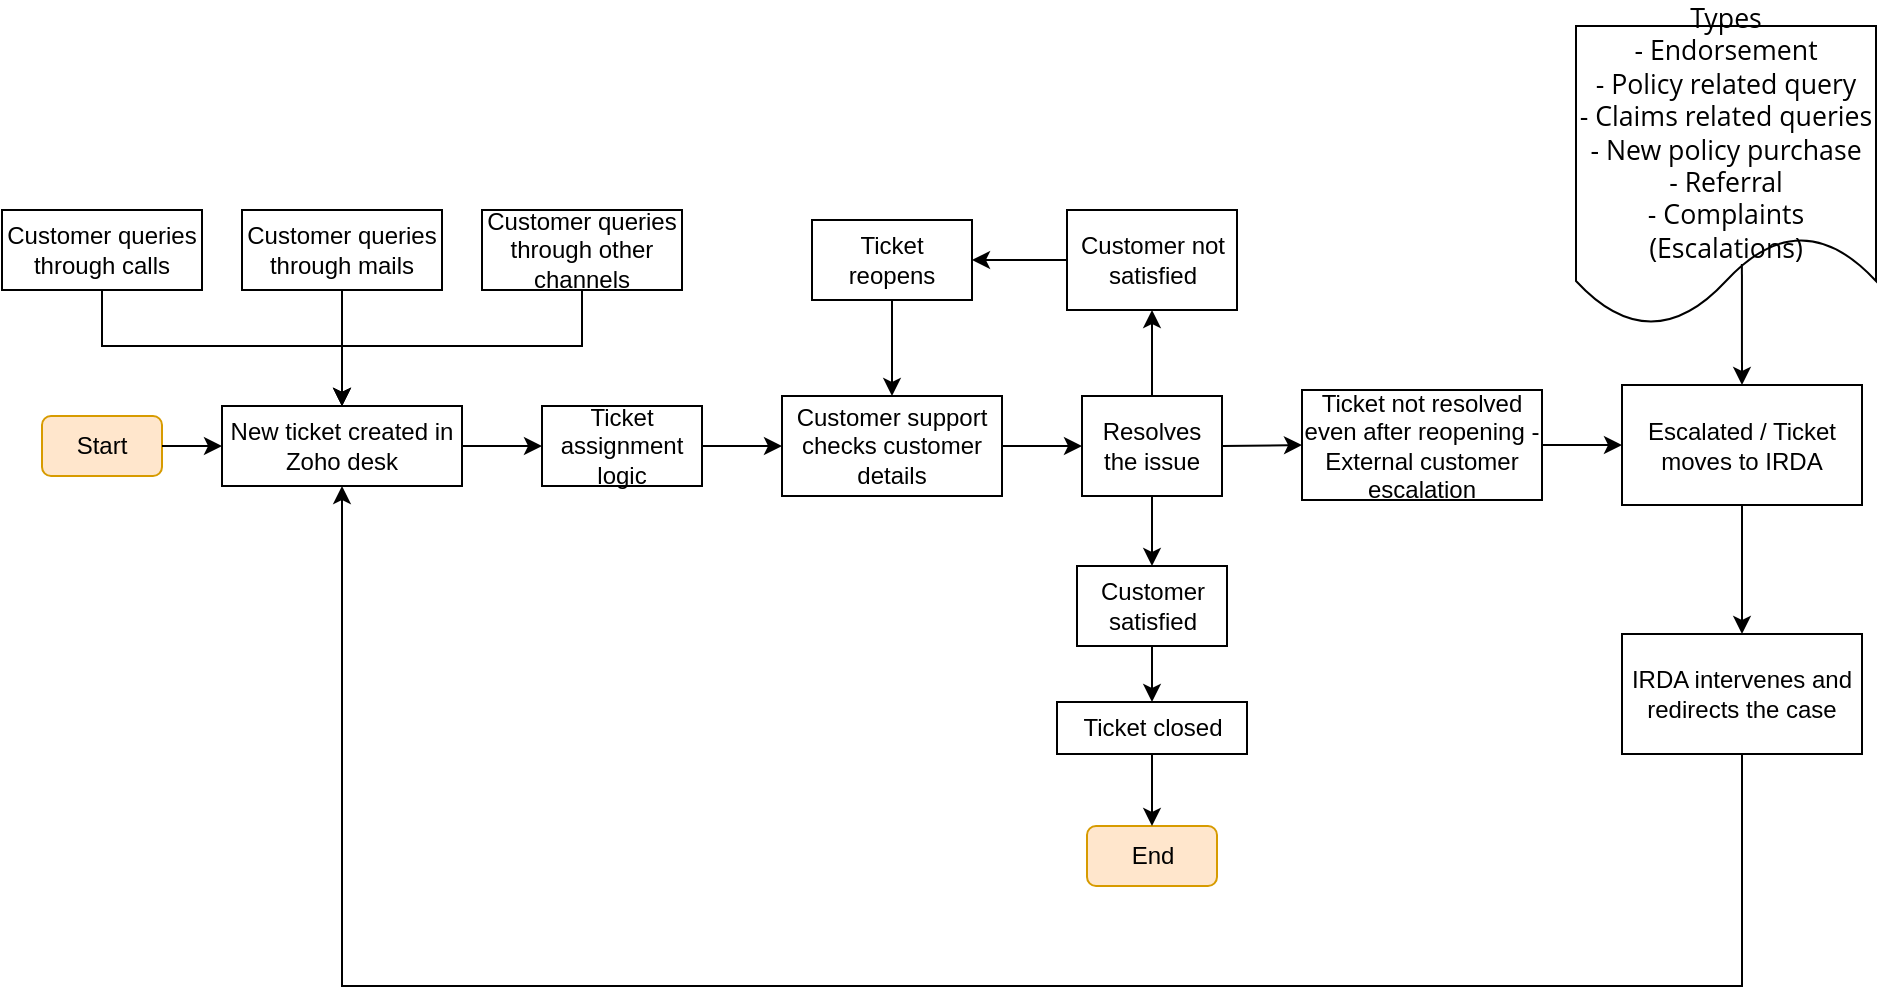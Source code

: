 <mxfile version="24.6.3" type="github">
  <diagram name="Page-1" id="b59epNkeMbOzB8juziSo">
    <mxGraphModel dx="954" dy="522" grid="1" gridSize="10" guides="1" tooltips="1" connect="1" arrows="1" fold="1" page="1" pageScale="1" pageWidth="1169" pageHeight="827" math="0" shadow="0">
      <root>
        <mxCell id="0" />
        <mxCell id="1" parent="0" />
        <mxCell id="3tgIKhoCPCES6foNJ8vc-1" value="New ticket created in Zoho desk" style="rounded=0;whiteSpace=wrap;html=1;" parent="1" vertex="1">
          <mxGeometry x="230" y="240" width="120" height="40" as="geometry" />
        </mxCell>
        <mxCell id="3B1VtX6M3WB1cxs34F5Y-1" value="Start" style="rounded=1;whiteSpace=wrap;html=1;fillColor=#ffe6cc;strokeColor=#d79b00;" vertex="1" parent="1">
          <mxGeometry x="140" y="245" width="60" height="30" as="geometry" />
        </mxCell>
        <mxCell id="3B1VtX6M3WB1cxs34F5Y-2" value="" style="endArrow=classic;html=1;rounded=0;exitX=1;exitY=0.5;exitDx=0;exitDy=0;entryX=0;entryY=0.5;entryDx=0;entryDy=0;" edge="1" parent="1" source="3B1VtX6M3WB1cxs34F5Y-1" target="3tgIKhoCPCES6foNJ8vc-1">
          <mxGeometry width="50" height="50" relative="1" as="geometry">
            <mxPoint x="420" y="270" as="sourcePoint" />
            <mxPoint x="470" y="220" as="targetPoint" />
          </mxGeometry>
        </mxCell>
        <mxCell id="3B1VtX6M3WB1cxs34F5Y-3" value="Customer queries through calls" style="rounded=0;whiteSpace=wrap;html=1;" vertex="1" parent="1">
          <mxGeometry x="120" y="142" width="100" height="40" as="geometry" />
        </mxCell>
        <mxCell id="3B1VtX6M3WB1cxs34F5Y-4" value="Customer queries through mails" style="rounded=0;whiteSpace=wrap;html=1;" vertex="1" parent="1">
          <mxGeometry x="240" y="142" width="100" height="40" as="geometry" />
        </mxCell>
        <mxCell id="3B1VtX6M3WB1cxs34F5Y-5" value="Customer queries through other channels" style="rounded=0;whiteSpace=wrap;html=1;" vertex="1" parent="1">
          <mxGeometry x="360" y="142" width="100" height="40" as="geometry" />
        </mxCell>
        <mxCell id="3B1VtX6M3WB1cxs34F5Y-6" value="" style="endArrow=classic;html=1;rounded=0;exitX=0.5;exitY=1;exitDx=0;exitDy=0;entryX=0.5;entryY=0;entryDx=0;entryDy=0;" edge="1" parent="1" source="3B1VtX6M3WB1cxs34F5Y-3" target="3tgIKhoCPCES6foNJ8vc-1">
          <mxGeometry width="50" height="50" relative="1" as="geometry">
            <mxPoint x="420" y="270" as="sourcePoint" />
            <mxPoint x="470" y="220" as="targetPoint" />
            <Array as="points">
              <mxPoint x="170" y="210" />
              <mxPoint x="290" y="210" />
            </Array>
          </mxGeometry>
        </mxCell>
        <mxCell id="3B1VtX6M3WB1cxs34F5Y-7" value="" style="endArrow=classic;html=1;rounded=0;exitX=0.5;exitY=1;exitDx=0;exitDy=0;entryX=0.5;entryY=0;entryDx=0;entryDy=0;" edge="1" parent="1" source="3B1VtX6M3WB1cxs34F5Y-4" target="3tgIKhoCPCES6foNJ8vc-1">
          <mxGeometry width="50" height="50" relative="1" as="geometry">
            <mxPoint x="420" y="270" as="sourcePoint" />
            <mxPoint x="470" y="220" as="targetPoint" />
          </mxGeometry>
        </mxCell>
        <mxCell id="3B1VtX6M3WB1cxs34F5Y-8" value="" style="endArrow=classic;html=1;rounded=0;exitX=0.5;exitY=1;exitDx=0;exitDy=0;entryX=0.5;entryY=0;entryDx=0;entryDy=0;" edge="1" parent="1" source="3B1VtX6M3WB1cxs34F5Y-5" target="3tgIKhoCPCES6foNJ8vc-1">
          <mxGeometry width="50" height="50" relative="1" as="geometry">
            <mxPoint x="420" y="270" as="sourcePoint" />
            <mxPoint x="470" y="220" as="targetPoint" />
            <Array as="points">
              <mxPoint x="410" y="210" />
              <mxPoint x="290" y="210" />
            </Array>
          </mxGeometry>
        </mxCell>
        <mxCell id="3B1VtX6M3WB1cxs34F5Y-9" value="" style="endArrow=classic;html=1;rounded=0;exitX=1;exitY=0.5;exitDx=0;exitDy=0;entryX=0;entryY=0.5;entryDx=0;entryDy=0;" edge="1" parent="1" source="3tgIKhoCPCES6foNJ8vc-1" target="3B1VtX6M3WB1cxs34F5Y-10">
          <mxGeometry width="50" height="50" relative="1" as="geometry">
            <mxPoint x="420" y="270" as="sourcePoint" />
            <mxPoint x="300" y="350" as="targetPoint" />
          </mxGeometry>
        </mxCell>
        <mxCell id="3B1VtX6M3WB1cxs34F5Y-10" value="Ticket assignment logic" style="rounded=0;whiteSpace=wrap;html=1;" vertex="1" parent="1">
          <mxGeometry x="390" y="240" width="80" height="40" as="geometry" />
        </mxCell>
        <mxCell id="3B1VtX6M3WB1cxs34F5Y-11" value="Customer support checks customer details" style="rounded=0;whiteSpace=wrap;html=1;" vertex="1" parent="1">
          <mxGeometry x="510" y="235" width="110" height="50" as="geometry" />
        </mxCell>
        <mxCell id="3B1VtX6M3WB1cxs34F5Y-12" value="" style="endArrow=classic;html=1;rounded=0;exitX=1;exitY=0.5;exitDx=0;exitDy=0;entryX=0;entryY=0.5;entryDx=0;entryDy=0;" edge="1" parent="1" source="3B1VtX6M3WB1cxs34F5Y-10" target="3B1VtX6M3WB1cxs34F5Y-11">
          <mxGeometry width="50" height="50" relative="1" as="geometry">
            <mxPoint x="420" y="270" as="sourcePoint" />
            <mxPoint x="470" y="220" as="targetPoint" />
          </mxGeometry>
        </mxCell>
        <mxCell id="3B1VtX6M3WB1cxs34F5Y-13" value="Resolves the issue" style="rounded=0;whiteSpace=wrap;html=1;" vertex="1" parent="1">
          <mxGeometry x="660" y="235" width="70" height="50" as="geometry" />
        </mxCell>
        <mxCell id="3B1VtX6M3WB1cxs34F5Y-14" value="" style="endArrow=classic;html=1;rounded=0;exitX=1;exitY=0.5;exitDx=0;exitDy=0;entryX=0;entryY=0.5;entryDx=0;entryDy=0;" edge="1" parent="1" source="3B1VtX6M3WB1cxs34F5Y-11" target="3B1VtX6M3WB1cxs34F5Y-13">
          <mxGeometry width="50" height="50" relative="1" as="geometry">
            <mxPoint x="420" y="270" as="sourcePoint" />
            <mxPoint x="470" y="220" as="targetPoint" />
          </mxGeometry>
        </mxCell>
        <mxCell id="3B1VtX6M3WB1cxs34F5Y-15" value="Customer not satisfied" style="rounded=0;whiteSpace=wrap;html=1;" vertex="1" parent="1">
          <mxGeometry x="652.5" y="142" width="85" height="50" as="geometry" />
        </mxCell>
        <mxCell id="3B1VtX6M3WB1cxs34F5Y-16" value="" style="endArrow=classic;html=1;rounded=0;exitX=0.5;exitY=0;exitDx=0;exitDy=0;entryX=0.5;entryY=1;entryDx=0;entryDy=0;" edge="1" parent="1" source="3B1VtX6M3WB1cxs34F5Y-13" target="3B1VtX6M3WB1cxs34F5Y-15">
          <mxGeometry width="50" height="50" relative="1" as="geometry">
            <mxPoint x="420" y="270" as="sourcePoint" />
            <mxPoint x="470" y="220" as="targetPoint" />
          </mxGeometry>
        </mxCell>
        <mxCell id="3B1VtX6M3WB1cxs34F5Y-17" value="Ticket reopens" style="rounded=0;whiteSpace=wrap;html=1;" vertex="1" parent="1">
          <mxGeometry x="525" y="147" width="80" height="40" as="geometry" />
        </mxCell>
        <mxCell id="3B1VtX6M3WB1cxs34F5Y-18" value="" style="endArrow=classic;html=1;rounded=0;exitX=0.5;exitY=1;exitDx=0;exitDy=0;entryX=0.5;entryY=0;entryDx=0;entryDy=0;" edge="1" parent="1" source="3B1VtX6M3WB1cxs34F5Y-17" target="3B1VtX6M3WB1cxs34F5Y-11">
          <mxGeometry width="50" height="50" relative="1" as="geometry">
            <mxPoint x="420" y="270" as="sourcePoint" />
            <mxPoint x="470" y="220" as="targetPoint" />
          </mxGeometry>
        </mxCell>
        <mxCell id="3B1VtX6M3WB1cxs34F5Y-19" value="" style="endArrow=classic;html=1;rounded=0;exitX=0;exitY=0.5;exitDx=0;exitDy=0;entryX=1;entryY=0.5;entryDx=0;entryDy=0;" edge="1" parent="1" source="3B1VtX6M3WB1cxs34F5Y-15" target="3B1VtX6M3WB1cxs34F5Y-17">
          <mxGeometry width="50" height="50" relative="1" as="geometry">
            <mxPoint x="420" y="270" as="sourcePoint" />
            <mxPoint x="470" y="220" as="targetPoint" />
          </mxGeometry>
        </mxCell>
        <mxCell id="3B1VtX6M3WB1cxs34F5Y-20" value="Customer satisfied" style="rounded=0;whiteSpace=wrap;html=1;" vertex="1" parent="1">
          <mxGeometry x="657.5" y="320" width="75" height="40" as="geometry" />
        </mxCell>
        <mxCell id="3B1VtX6M3WB1cxs34F5Y-21" value="" style="endArrow=classic;html=1;rounded=0;exitX=0.5;exitY=1;exitDx=0;exitDy=0;entryX=0.5;entryY=0;entryDx=0;entryDy=0;" edge="1" parent="1" source="3B1VtX6M3WB1cxs34F5Y-13" target="3B1VtX6M3WB1cxs34F5Y-20">
          <mxGeometry width="50" height="50" relative="1" as="geometry">
            <mxPoint x="550" y="250" as="sourcePoint" />
            <mxPoint x="600" y="200" as="targetPoint" />
          </mxGeometry>
        </mxCell>
        <mxCell id="3B1VtX6M3WB1cxs34F5Y-22" value="Ticket closed" style="rounded=0;whiteSpace=wrap;html=1;" vertex="1" parent="1">
          <mxGeometry x="647.5" y="388" width="95" height="26" as="geometry" />
        </mxCell>
        <mxCell id="3B1VtX6M3WB1cxs34F5Y-23" value="" style="endArrow=classic;html=1;rounded=0;exitX=0.5;exitY=1;exitDx=0;exitDy=0;entryX=0.5;entryY=0;entryDx=0;entryDy=0;" edge="1" parent="1" source="3B1VtX6M3WB1cxs34F5Y-20" target="3B1VtX6M3WB1cxs34F5Y-22">
          <mxGeometry width="50" height="50" relative="1" as="geometry">
            <mxPoint x="550" y="250" as="sourcePoint" />
            <mxPoint x="600" y="200" as="targetPoint" />
          </mxGeometry>
        </mxCell>
        <mxCell id="3B1VtX6M3WB1cxs34F5Y-24" value="End" style="rounded=1;whiteSpace=wrap;html=1;fillColor=#ffe6cc;strokeColor=#d79b00;" vertex="1" parent="1">
          <mxGeometry x="662.5" y="450" width="65" height="30" as="geometry" />
        </mxCell>
        <mxCell id="3B1VtX6M3WB1cxs34F5Y-25" value="" style="endArrow=classic;html=1;rounded=0;exitX=0.5;exitY=1;exitDx=0;exitDy=0;entryX=0.5;entryY=0;entryDx=0;entryDy=0;" edge="1" parent="1" source="3B1VtX6M3WB1cxs34F5Y-22" target="3B1VtX6M3WB1cxs34F5Y-24">
          <mxGeometry width="50" height="50" relative="1" as="geometry">
            <mxPoint x="550" y="390" as="sourcePoint" />
            <mxPoint x="790" y="440" as="targetPoint" />
          </mxGeometry>
        </mxCell>
        <mxCell id="3B1VtX6M3WB1cxs34F5Y-26" value="Ticket not resolved even after reopening - External customer escalation" style="rounded=0;whiteSpace=wrap;html=1;" vertex="1" parent="1">
          <mxGeometry x="770" y="232" width="120" height="55" as="geometry" />
        </mxCell>
        <mxCell id="3B1VtX6M3WB1cxs34F5Y-27" value="" style="endArrow=classic;html=1;rounded=0;exitX=1;exitY=0.5;exitDx=0;exitDy=0;entryX=0;entryY=0.5;entryDx=0;entryDy=0;" edge="1" parent="1" source="3B1VtX6M3WB1cxs34F5Y-13" target="3B1VtX6M3WB1cxs34F5Y-26">
          <mxGeometry width="50" height="50" relative="1" as="geometry">
            <mxPoint x="550" y="320" as="sourcePoint" />
            <mxPoint x="600" y="270" as="targetPoint" />
          </mxGeometry>
        </mxCell>
        <mxCell id="3B1VtX6M3WB1cxs34F5Y-28" value="Escalated / Ticket moves to IRDA" style="rounded=0;whiteSpace=wrap;html=1;" vertex="1" parent="1">
          <mxGeometry x="930" y="229.5" width="120" height="60" as="geometry" />
        </mxCell>
        <mxCell id="3B1VtX6M3WB1cxs34F5Y-29" value="" style="endArrow=classic;html=1;rounded=0;exitX=0.5;exitY=1;exitDx=0;exitDy=0;entryX=0.5;entryY=1;entryDx=0;entryDy=0;" edge="1" parent="1" source="3B1VtX6M3WB1cxs34F5Y-30" target="3tgIKhoCPCES6foNJ8vc-1">
          <mxGeometry width="50" height="50" relative="1" as="geometry">
            <mxPoint x="550" y="320" as="sourcePoint" />
            <mxPoint x="600" y="270" as="targetPoint" />
            <Array as="points">
              <mxPoint x="990" y="530" />
              <mxPoint x="290" y="530" />
            </Array>
          </mxGeometry>
        </mxCell>
        <mxCell id="3B1VtX6M3WB1cxs34F5Y-31" value="" style="endArrow=classic;html=1;rounded=0;exitX=0.5;exitY=1;exitDx=0;exitDy=0;entryX=0.5;entryY=0;entryDx=0;entryDy=0;" edge="1" parent="1" source="3B1VtX6M3WB1cxs34F5Y-28" target="3B1VtX6M3WB1cxs34F5Y-30">
          <mxGeometry width="50" height="50" relative="1" as="geometry">
            <mxPoint x="990" y="290" as="sourcePoint" />
            <mxPoint x="760" y="590" as="targetPoint" />
            <Array as="points" />
          </mxGeometry>
        </mxCell>
        <mxCell id="3B1VtX6M3WB1cxs34F5Y-30" value="IRDA intervenes and redirects the case" style="rounded=0;whiteSpace=wrap;html=1;" vertex="1" parent="1">
          <mxGeometry x="930" y="354" width="120" height="60" as="geometry" />
        </mxCell>
        <mxCell id="3B1VtX6M3WB1cxs34F5Y-32" value="" style="endArrow=classic;html=1;rounded=0;exitX=1;exitY=0.5;exitDx=0;exitDy=0;entryX=0;entryY=0.5;entryDx=0;entryDy=0;" edge="1" parent="1" source="3B1VtX6M3WB1cxs34F5Y-26" target="3B1VtX6M3WB1cxs34F5Y-28">
          <mxGeometry width="50" height="50" relative="1" as="geometry">
            <mxPoint x="590" y="330" as="sourcePoint" />
            <mxPoint x="640" y="280" as="targetPoint" />
          </mxGeometry>
        </mxCell>
        <mxCell id="3B1VtX6M3WB1cxs34F5Y-33" value="&lt;span style=&quot;text-align: start;&quot; class=&quot;asyncClip&quot; data-zohoshowclipboard=&quot;{&amp;quot;cdata&amp;quot;:{&amp;quot;showClips&amp;quot;:[{&amp;quot;id&amp;quot;:&amp;quot;A82D8F8A-93F5-4D15-8AA9-2201EB2113DF&amp;quot;,&amp;quot;clips&amp;quot;:[{&amp;quot;detail&amp;quot;:{&amp;quot;docId&amp;quot;:&amp;quot;3500271000508157013&amp;quot;,&amp;quot;owner&amp;quot;:&amp;quot;667009621&amp;quot;,&amp;quot;slideSetup&amp;quot;:{&amp;quot;screenType&amp;quot;:&amp;quot;SIXTEEN_BY_NINE&amp;quot;,&amp;quot;orient&amp;quot;:&amp;quot;LANDSCAPE&amp;quot;,&amp;quot;size&amp;quot;:{&amp;quot;width&amp;quot;:960,&amp;quot;height&amp;quot;:540}}},&amp;quot;type&amp;quot;:&amp;quot;PRINCIPAL&amp;quot;,&amp;quot;principal&amp;quot;:{&amp;quot;type&amp;quot;:&amp;quot;TEXT&amp;quot;,&amp;quot;fileIds&amp;quot;:[&amp;quot;{\&amp;quot;type\&amp;quot;:\&amp;quot;PARA\&amp;quot;,\&amp;quot;paras\&amp;quot;:[{\&amp;quot;para\&amp;quot;:{\&amp;quot;portions\&amp;quot;:[{\&amp;quot;t\&amp;quot;:\&amp;quot;Types\&amp;quot;,\&amp;quot;props\&amp;quot;:{\&amp;quot;font\&amp;quot;:{\&amp;quot;fontFamily\&amp;quot;:{\&amp;quot;name\&amp;quot;:\&amp;quot;Open Sans\&amp;quot;}},\&amp;quot;fill\&amp;quot;:{\&amp;quot;type\&amp;quot;:\&amp;quot;SOLID\&amp;quot;,\&amp;quot;solid\&amp;quot;:{\&amp;quot;color\&amp;quot;:{\&amp;quot;type\&amp;quot;:\&amp;quot;CUSTOM\&amp;quot;,\&amp;quot;rgb\&amp;quot;:[255,255,255]}}},\&amp;quot;size\&amp;quot;:10,\&amp;quot;chk\&amp;quot;:{\&amp;quot;state\&amp;quot;:\&amp;quot;PROCESSED\&amp;quot;,\&amp;quot;lang\&amp;quot;:\&amp;quot;en-US\&amp;quot;}}}],\&amp;quot;style\&amp;quot;:{}},\&amp;quot;source\&amp;quot;:{\&amp;quot;portions\&amp;quot;:[{\&amp;quot;t\&amp;quot;:\&amp;quot;Types\&amp;quot;,\&amp;quot;props\&amp;quot;:{\&amp;quot;font\&amp;quot;:{\&amp;quot;ref\&amp;quot;:\&amp;quot;MINOR\&amp;quot;,\&amp;quot;fontFamily\&amp;quot;:{\&amp;quot;name\&amp;quot;:\&amp;quot;Open Sans\&amp;quot;}},\&amp;quot;fill\&amp;quot;:{\&amp;quot;type\&amp;quot;:\&amp;quot;SOLID\&amp;quot;,\&amp;quot;solid\&amp;quot;:{\&amp;quot;color\&amp;quot;:{\&amp;quot;type\&amp;quot;:\&amp;quot;CUSTOM\&amp;quot;,\&amp;quot;rgb\&amp;quot;:[255,255,255]}}},\&amp;quot;size\&amp;quot;:10,\&amp;quot;chk\&amp;quot;:{\&amp;quot;state\&amp;quot;:\&amp;quot;PROCESSED\&amp;quot;,\&amp;quot;lang\&amp;quot;:\&amp;quot;en-US\&amp;quot;}}}],\&amp;quot;style\&amp;quot;:{\&amp;quot;halign\&amp;quot;:\&amp;quot;LEFT\&amp;quot;,\&amp;quot;level\&amp;quot;:1,\&amp;quot;spacing\&amp;quot;:{\&amp;quot;line\&amp;quot;:{\&amp;quot;type\&amp;quot;:\&amp;quot;PERCENT\&amp;quot;,\&amp;quot;percent\&amp;quot;:1},\&amp;quot;before\&amp;quot;:{\&amp;quot;type\&amp;quot;:\&amp;quot;ABSOLUTE\&amp;quot;,\&amp;quot;absolute\&amp;quot;:0},\&amp;quot;after\&amp;quot;:{\&amp;quot;type\&amp;quot;:\&amp;quot;ABSOLUTE\&amp;quot;,\&amp;quot;absolute\&amp;quot;:0}},\&amp;quot;margin\&amp;quot;:{\&amp;quot;left\&amp;quot;:0},\&amp;quot;dir\&amp;quot;:\&amp;quot;LTR\&amp;quot;}}},{\&amp;quot;para\&amp;quot;:{\&amp;quot;portions\&amp;quot;:[{\&amp;quot;props\&amp;quot;:{\&amp;quot;font\&amp;quot;:{\&amp;quot;fontFamily\&amp;quot;:{\&amp;quot;name\&amp;quot;:\&amp;quot;Open Sans\&amp;quot;}},\&amp;quot;fill\&amp;quot;:{\&amp;quot;type\&amp;quot;:\&amp;quot;SOLID\&amp;quot;,\&amp;quot;solid\&amp;quot;:{\&amp;quot;color\&amp;quot;:{\&amp;quot;type\&amp;quot;:\&amp;quot;CUSTOM\&amp;quot;,\&amp;quot;rgb\&amp;quot;:[255,255,255]}}},\&amp;quot;size\&amp;quot;:10,\&amp;quot;chk\&amp;quot;:{\&amp;quot;state\&amp;quot;:\&amp;quot;PROCESSED\&amp;quot;,\&amp;quot;lang\&amp;quot;:\&amp;quot;en-US\&amp;quot;}}}],\&amp;quot;style\&amp;quot;:{}},\&amp;quot;source\&amp;quot;:{\&amp;quot;portions\&amp;quot;:[{\&amp;quot;props\&amp;quot;:{\&amp;quot;font\&amp;quot;:{\&amp;quot;ref\&amp;quot;:\&amp;quot;MINOR\&amp;quot;,\&amp;quot;fontFamily\&amp;quot;:{\&amp;quot;name\&amp;quot;:\&amp;quot;Open Sans\&amp;quot;}},\&amp;quot;fill\&amp;quot;:{\&amp;quot;type\&amp;quot;:\&amp;quot;SOLID\&amp;quot;,\&amp;quot;solid\&amp;quot;:{\&amp;quot;color\&amp;quot;:{\&amp;quot;type\&amp;quot;:\&amp;quot;CUSTOM\&amp;quot;,\&amp;quot;rgb\&amp;quot;:[255,255,255]}}},\&amp;quot;size\&amp;quot;:10,\&amp;quot;chk\&amp;quot;:{\&amp;quot;state\&amp;quot;:\&amp;quot;PROCESSED\&amp;quot;,\&amp;quot;lang\&amp;quot;:\&amp;quot;en-US\&amp;quot;}}}],\&amp;quot;style\&amp;quot;:{\&amp;quot;halign\&amp;quot;:\&amp;quot;LEFT\&amp;quot;,\&amp;quot;level\&amp;quot;:1,\&amp;quot;spacing\&amp;quot;:{\&amp;quot;line\&amp;quot;:{\&amp;quot;type\&amp;quot;:\&amp;quot;PERCENT\&amp;quot;,\&amp;quot;percent\&amp;quot;:1},\&amp;quot;before\&amp;quot;:{\&amp;quot;type\&amp;quot;:\&amp;quot;ABSOLUTE\&amp;quot;,\&amp;quot;absolute\&amp;quot;:0},\&amp;quot;after\&amp;quot;:{\&amp;quot;type\&amp;quot;:\&amp;quot;ABSOLUTE\&amp;quot;,\&amp;quot;absolute\&amp;quot;:0}},\&amp;quot;margin\&amp;quot;:{\&amp;quot;left\&amp;quot;:0},\&amp;quot;dir\&amp;quot;:\&amp;quot;LTR\&amp;quot;}}},{\&amp;quot;para\&amp;quot;:{\&amp;quot;portions\&amp;quot;:[{\&amp;quot;t\&amp;quot;:\&amp;quot;- Endorsement\&amp;quot;,\&amp;quot;props\&amp;quot;:{\&amp;quot;font\&amp;quot;:{\&amp;quot;fontFamily\&amp;quot;:{\&amp;quot;name\&amp;quot;:\&amp;quot;Open Sans\&amp;quot;}},\&amp;quot;fill\&amp;quot;:{\&amp;quot;type\&amp;quot;:\&amp;quot;SOLID\&amp;quot;,\&amp;quot;solid\&amp;quot;:{\&amp;quot;color\&amp;quot;:{\&amp;quot;type\&amp;quot;:\&amp;quot;CUSTOM\&amp;quot;,\&amp;quot;rgb\&amp;quot;:[255,255,255]}}},\&amp;quot;size\&amp;quot;:10,\&amp;quot;chk\&amp;quot;:{\&amp;quot;state\&amp;quot;:\&amp;quot;PROCESSED\&amp;quot;,\&amp;quot;lang\&amp;quot;:\&amp;quot;en-US\&amp;quot;}}}],\&amp;quot;style\&amp;quot;:{}},\&amp;quot;source\&amp;quot;:{\&amp;quot;portions\&amp;quot;:[{\&amp;quot;t\&amp;quot;:\&amp;quot;- Endorsement\&amp;quot;,\&amp;quot;props\&amp;quot;:{\&amp;quot;font\&amp;quot;:{\&amp;quot;ref\&amp;quot;:\&amp;quot;MINOR\&amp;quot;,\&amp;quot;fontFamily\&amp;quot;:{\&amp;quot;name\&amp;quot;:\&amp;quot;Open Sans\&amp;quot;}},\&amp;quot;fill\&amp;quot;:{\&amp;quot;type\&amp;quot;:\&amp;quot;SOLID\&amp;quot;,\&amp;quot;solid\&amp;quot;:{\&amp;quot;color\&amp;quot;:{\&amp;quot;type\&amp;quot;:\&amp;quot;CUSTOM\&amp;quot;,\&amp;quot;rgb\&amp;quot;:[255,255,255]}}},\&amp;quot;size\&amp;quot;:10,\&amp;quot;chk\&amp;quot;:{\&amp;quot;state\&amp;quot;:\&amp;quot;PROCESSED\&amp;quot;,\&amp;quot;lang\&amp;quot;:\&amp;quot;en-US\&amp;quot;}}}],\&amp;quot;style\&amp;quot;:{\&amp;quot;halign\&amp;quot;:\&amp;quot;LEFT\&amp;quot;,\&amp;quot;level\&amp;quot;:1,\&amp;quot;spacing\&amp;quot;:{\&amp;quot;line\&amp;quot;:{\&amp;quot;type\&amp;quot;:\&amp;quot;PERCENT\&amp;quot;,\&amp;quot;percent\&amp;quot;:1},\&amp;quot;before\&amp;quot;:{\&amp;quot;type\&amp;quot;:\&amp;quot;ABSOLUTE\&amp;quot;,\&amp;quot;absolute\&amp;quot;:0},\&amp;quot;after\&amp;quot;:{\&amp;quot;type\&amp;quot;:\&amp;quot;ABSOLUTE\&amp;quot;,\&amp;quot;absolute\&amp;quot;:0}},\&amp;quot;margin\&amp;quot;:{\&amp;quot;left\&amp;quot;:0},\&amp;quot;dir\&amp;quot;:\&amp;quot;LTR\&amp;quot;}}},{\&amp;quot;para\&amp;quot;:{\&amp;quot;portions\&amp;quot;:[{\&amp;quot;t\&amp;quot;:\&amp;quot;- Policy related query\&amp;quot;,\&amp;quot;props\&amp;quot;:{\&amp;quot;font\&amp;quot;:{\&amp;quot;fontFamily\&amp;quot;:{\&amp;quot;name\&amp;quot;:\&amp;quot;Open Sans\&amp;quot;}},\&amp;quot;fill\&amp;quot;:{\&amp;quot;type\&amp;quot;:\&amp;quot;SOLID\&amp;quot;,\&amp;quot;solid\&amp;quot;:{\&amp;quot;color\&amp;quot;:{\&amp;quot;type\&amp;quot;:\&amp;quot;CUSTOM\&amp;quot;,\&amp;quot;rgb\&amp;quot;:[255,255,255]}}},\&amp;quot;size\&amp;quot;:10,\&amp;quot;chk\&amp;quot;:{\&amp;quot;state\&amp;quot;:\&amp;quot;PROCESSED\&amp;quot;,\&amp;quot;lang\&amp;quot;:\&amp;quot;en-US\&amp;quot;}}}],\&amp;quot;style\&amp;quot;:{}},\&amp;quot;source\&amp;quot;:{\&amp;quot;portions\&amp;quot;:[{\&amp;quot;t\&amp;quot;:\&amp;quot;- Policy related query\&amp;quot;,\&amp;quot;props\&amp;quot;:{\&amp;quot;font\&amp;quot;:{\&amp;quot;ref\&amp;quot;:\&amp;quot;MINOR\&amp;quot;,\&amp;quot;fontFamily\&amp;quot;:{\&amp;quot;name\&amp;quot;:\&amp;quot;Open Sans\&amp;quot;}},\&amp;quot;fill\&amp;quot;:{\&amp;quot;type\&amp;quot;:\&amp;quot;SOLID\&amp;quot;,\&amp;quot;solid\&amp;quot;:{\&amp;quot;color\&amp;quot;:{\&amp;quot;type\&amp;quot;:\&amp;quot;CUSTOM\&amp;quot;,\&amp;quot;rgb\&amp;quot;:[255,255,255]}}},\&amp;quot;size\&amp;quot;:10,\&amp;quot;chk\&amp;quot;:{\&amp;quot;state\&amp;quot;:\&amp;quot;PROCESSED\&amp;quot;,\&amp;quot;lang\&amp;quot;:\&amp;quot;en-US\&amp;quot;}}}],\&amp;quot;style\&amp;quot;:{\&amp;quot;halign\&amp;quot;:\&amp;quot;LEFT\&amp;quot;,\&amp;quot;level\&amp;quot;:1,\&amp;quot;spacing\&amp;quot;:{\&amp;quot;line\&amp;quot;:{\&amp;quot;type\&amp;quot;:\&amp;quot;PERCENT\&amp;quot;,\&amp;quot;percent\&amp;quot;:1},\&amp;quot;before\&amp;quot;:{\&amp;quot;type\&amp;quot;:\&amp;quot;ABSOLUTE\&amp;quot;,\&amp;quot;absolute\&amp;quot;:0},\&amp;quot;after\&amp;quot;:{\&amp;quot;type\&amp;quot;:\&amp;quot;ABSOLUTE\&amp;quot;,\&amp;quot;absolute\&amp;quot;:0}},\&amp;quot;margin\&amp;quot;:{\&amp;quot;left\&amp;quot;:0},\&amp;quot;dir\&amp;quot;:\&amp;quot;LTR\&amp;quot;}}},{\&amp;quot;para\&amp;quot;:{\&amp;quot;portions\&amp;quot;:[{\&amp;quot;t\&amp;quot;:\&amp;quot;- Claims related queries\&amp;quot;,\&amp;quot;props\&amp;quot;:{\&amp;quot;font\&amp;quot;:{\&amp;quot;fontFamily\&amp;quot;:{\&amp;quot;name\&amp;quot;:\&amp;quot;Open Sans\&amp;quot;}},\&amp;quot;fill\&amp;quot;:{\&amp;quot;type\&amp;quot;:\&amp;quot;SOLID\&amp;quot;,\&amp;quot;solid\&amp;quot;:{\&amp;quot;color\&amp;quot;:{\&amp;quot;type\&amp;quot;:\&amp;quot;CUSTOM\&amp;quot;,\&amp;quot;rgb\&amp;quot;:[255,255,255]}}},\&amp;quot;size\&amp;quot;:10,\&amp;quot;chk\&amp;quot;:{\&amp;quot;state\&amp;quot;:\&amp;quot;PROCESSED\&amp;quot;,\&amp;quot;lang\&amp;quot;:\&amp;quot;en-US\&amp;quot;}}}],\&amp;quot;style\&amp;quot;:{}},\&amp;quot;source\&amp;quot;:{\&amp;quot;portions\&amp;quot;:[{\&amp;quot;t\&amp;quot;:\&amp;quot;- Claims related queries\&amp;quot;,\&amp;quot;props\&amp;quot;:{\&amp;quot;font\&amp;quot;:{\&amp;quot;ref\&amp;quot;:\&amp;quot;MINOR\&amp;quot;,\&amp;quot;fontFamily\&amp;quot;:{\&amp;quot;name\&amp;quot;:\&amp;quot;Open Sans\&amp;quot;}},\&amp;quot;fill\&amp;quot;:{\&amp;quot;type\&amp;quot;:\&amp;quot;SOLID\&amp;quot;,\&amp;quot;solid\&amp;quot;:{\&amp;quot;color\&amp;quot;:{\&amp;quot;type\&amp;quot;:\&amp;quot;CUSTOM\&amp;quot;,\&amp;quot;rgb\&amp;quot;:[255,255,255]}}},\&amp;quot;size\&amp;quot;:10,\&amp;quot;chk\&amp;quot;:{\&amp;quot;state\&amp;quot;:\&amp;quot;PROCESSED\&amp;quot;,\&amp;quot;lang\&amp;quot;:\&amp;quot;en-US\&amp;quot;}}}],\&amp;quot;style\&amp;quot;:{\&amp;quot;halign\&amp;quot;:\&amp;quot;LEFT\&amp;quot;,\&amp;quot;level\&amp;quot;:1,\&amp;quot;spacing\&amp;quot;:{\&amp;quot;line\&amp;quot;:{\&amp;quot;type\&amp;quot;:\&amp;quot;PERCENT\&amp;quot;,\&amp;quot;percent\&amp;quot;:1},\&amp;quot;before\&amp;quot;:{\&amp;quot;type\&amp;quot;:\&amp;quot;ABSOLUTE\&amp;quot;,\&amp;quot;absolute\&amp;quot;:0},\&amp;quot;after\&amp;quot;:{\&amp;quot;type\&amp;quot;:\&amp;quot;ABSOLUTE\&amp;quot;,\&amp;quot;absolute\&amp;quot;:0}},\&amp;quot;margin\&amp;quot;:{\&amp;quot;left\&amp;quot;:0},\&amp;quot;dir\&amp;quot;:\&amp;quot;LTR\&amp;quot;}}},{\&amp;quot;para\&amp;quot;:{\&amp;quot;portions\&amp;quot;:[{\&amp;quot;t\&amp;quot;:\&amp;quot;- New policy purchase\&amp;quot;,\&amp;quot;props\&amp;quot;:{\&amp;quot;font\&amp;quot;:{\&amp;quot;fontFamily\&amp;quot;:{\&amp;quot;name\&amp;quot;:\&amp;quot;Open Sans\&amp;quot;}},\&amp;quot;fill\&amp;quot;:{\&amp;quot;type\&amp;quot;:\&amp;quot;SOLID\&amp;quot;,\&amp;quot;solid\&amp;quot;:{\&amp;quot;color\&amp;quot;:{\&amp;quot;type\&amp;quot;:\&amp;quot;CUSTOM\&amp;quot;,\&amp;quot;rgb\&amp;quot;:[255,255,255]}}},\&amp;quot;size\&amp;quot;:10,\&amp;quot;chk\&amp;quot;:{\&amp;quot;state\&amp;quot;:\&amp;quot;PROCESSED\&amp;quot;,\&amp;quot;lang\&amp;quot;:\&amp;quot;en-US\&amp;quot;}}}],\&amp;quot;style\&amp;quot;:{}},\&amp;quot;source\&amp;quot;:{\&amp;quot;portions\&amp;quot;:[{\&amp;quot;t\&amp;quot;:\&amp;quot;- New policy purchase\&amp;quot;,\&amp;quot;props\&amp;quot;:{\&amp;quot;font\&amp;quot;:{\&amp;quot;ref\&amp;quot;:\&amp;quot;MINOR\&amp;quot;,\&amp;quot;fontFamily\&amp;quot;:{\&amp;quot;name\&amp;quot;:\&amp;quot;Open Sans\&amp;quot;}},\&amp;quot;fill\&amp;quot;:{\&amp;quot;type\&amp;quot;:\&amp;quot;SOLID\&amp;quot;,\&amp;quot;solid\&amp;quot;:{\&amp;quot;color\&amp;quot;:{\&amp;quot;type\&amp;quot;:\&amp;quot;CUSTOM\&amp;quot;,\&amp;quot;rgb\&amp;quot;:[255,255,255]}}},\&amp;quot;size\&amp;quot;:10,\&amp;quot;chk\&amp;quot;:{\&amp;quot;state\&amp;quot;:\&amp;quot;PROCESSED\&amp;quot;,\&amp;quot;lang\&amp;quot;:\&amp;quot;en-US\&amp;quot;}}}],\&amp;quot;style\&amp;quot;:{\&amp;quot;halign\&amp;quot;:\&amp;quot;LEFT\&amp;quot;,\&amp;quot;level\&amp;quot;:1,\&amp;quot;spacing\&amp;quot;:{\&amp;quot;line\&amp;quot;:{\&amp;quot;type\&amp;quot;:\&amp;quot;PERCENT\&amp;quot;,\&amp;quot;percent\&amp;quot;:1},\&amp;quot;before\&amp;quot;:{\&amp;quot;type\&amp;quot;:\&amp;quot;ABSOLUTE\&amp;quot;,\&amp;quot;absolute\&amp;quot;:0},\&amp;quot;after\&amp;quot;:{\&amp;quot;type\&amp;quot;:\&amp;quot;ABSOLUTE\&amp;quot;,\&amp;quot;absolute\&amp;quot;:0}},\&amp;quot;margin\&amp;quot;:{\&amp;quot;left\&amp;quot;:0},\&amp;quot;dir\&amp;quot;:\&amp;quot;LTR\&amp;quot;}}},{\&amp;quot;para\&amp;quot;:{\&amp;quot;portions\&amp;quot;:[{\&amp;quot;t\&amp;quot;:\&amp;quot;- Referral\&amp;quot;,\&amp;quot;props\&amp;quot;:{\&amp;quot;font\&amp;quot;:{\&amp;quot;fontFamily\&amp;quot;:{\&amp;quot;name\&amp;quot;:\&amp;quot;Open Sans\&amp;quot;}},\&amp;quot;fill\&amp;quot;:{\&amp;quot;type\&amp;quot;:\&amp;quot;SOLID\&amp;quot;,\&amp;quot;solid\&amp;quot;:{\&amp;quot;color\&amp;quot;:{\&amp;quot;type\&amp;quot;:\&amp;quot;CUSTOM\&amp;quot;,\&amp;quot;rgb\&amp;quot;:[255,255,255]}}},\&amp;quot;size\&amp;quot;:10,\&amp;quot;chk\&amp;quot;:{\&amp;quot;state\&amp;quot;:\&amp;quot;PROCESSED\&amp;quot;,\&amp;quot;lang\&amp;quot;:\&amp;quot;en-US\&amp;quot;}}}],\&amp;quot;style\&amp;quot;:{}},\&amp;quot;source\&amp;quot;:{\&amp;quot;portions\&amp;quot;:[{\&amp;quot;t\&amp;quot;:\&amp;quot;- Referral\&amp;quot;,\&amp;quot;props\&amp;quot;:{\&amp;quot;font\&amp;quot;:{\&amp;quot;ref\&amp;quot;:\&amp;quot;MINOR\&amp;quot;,\&amp;quot;fontFamily\&amp;quot;:{\&amp;quot;name\&amp;quot;:\&amp;quot;Open Sans\&amp;quot;}},\&amp;quot;fill\&amp;quot;:{\&amp;quot;type\&amp;quot;:\&amp;quot;SOLID\&amp;quot;,\&amp;quot;solid\&amp;quot;:{\&amp;quot;color\&amp;quot;:{\&amp;quot;type\&amp;quot;:\&amp;quot;CUSTOM\&amp;quot;,\&amp;quot;rgb\&amp;quot;:[255,255,255]}}},\&amp;quot;size\&amp;quot;:10,\&amp;quot;chk\&amp;quot;:{\&amp;quot;state\&amp;quot;:\&amp;quot;PROCESSED\&amp;quot;,\&amp;quot;lang\&amp;quot;:\&amp;quot;en-US\&amp;quot;}}}],\&amp;quot;style\&amp;quot;:{\&amp;quot;halign\&amp;quot;:\&amp;quot;LEFT\&amp;quot;,\&amp;quot;level\&amp;quot;:1,\&amp;quot;spacing\&amp;quot;:{\&amp;quot;line\&amp;quot;:{\&amp;quot;type\&amp;quot;:\&amp;quot;PERCENT\&amp;quot;,\&amp;quot;percent\&amp;quot;:1},\&amp;quot;before\&amp;quot;:{\&amp;quot;type\&amp;quot;:\&amp;quot;ABSOLUTE\&amp;quot;,\&amp;quot;absolute\&amp;quot;:0},\&amp;quot;after\&amp;quot;:{\&amp;quot;type\&amp;quot;:\&amp;quot;ABSOLUTE\&amp;quot;,\&amp;quot;absolute\&amp;quot;:0}},\&amp;quot;margin\&amp;quot;:{\&amp;quot;left\&amp;quot;:0},\&amp;quot;dir\&amp;quot;:\&amp;quot;LTR\&amp;quot;}}},{\&amp;quot;para\&amp;quot;:{\&amp;quot;portions\&amp;quot;:[{\&amp;quot;t\&amp;quot;:\&amp;quot;- Complaints (Escalations)\&amp;quot;,\&amp;quot;props\&amp;quot;:{\&amp;quot;font\&amp;quot;:{\&amp;quot;fontFamily\&amp;quot;:{\&amp;quot;name\&amp;quot;:\&amp;quot;Open Sans\&amp;quot;}},\&amp;quot;fill\&amp;quot;:{\&amp;quot;type\&amp;quot;:\&amp;quot;SOLID\&amp;quot;,\&amp;quot;solid\&amp;quot;:{\&amp;quot;color\&amp;quot;:{\&amp;quot;type\&amp;quot;:\&amp;quot;CUSTOM\&amp;quot;,\&amp;quot;rgb\&amp;quot;:[255,255,255]}}},\&amp;quot;size\&amp;quot;:10,\&amp;quot;chk\&amp;quot;:{\&amp;quot;state\&amp;quot;:\&amp;quot;PROCESSED\&amp;quot;,\&amp;quot;lang\&amp;quot;:\&amp;quot;en-US\&amp;quot;}}}],\&amp;quot;style\&amp;quot;:{}},\&amp;quot;source\&amp;quot;:{\&amp;quot;portions\&amp;quot;:[{\&amp;quot;t\&amp;quot;:\&amp;quot;- Complaints (Escalations)\&amp;quot;,\&amp;quot;props\&amp;quot;:{\&amp;quot;font\&amp;quot;:{\&amp;quot;ref\&amp;quot;:\&amp;quot;MINOR\&amp;quot;,\&amp;quot;fontFamily\&amp;quot;:{\&amp;quot;name\&amp;quot;:\&amp;quot;Open Sans\&amp;quot;}},\&amp;quot;fill\&amp;quot;:{\&amp;quot;type\&amp;quot;:\&amp;quot;SOLID\&amp;quot;,\&amp;quot;solid\&amp;quot;:{\&amp;quot;color\&amp;quot;:{\&amp;quot;type\&amp;quot;:\&amp;quot;CUSTOM\&amp;quot;,\&amp;quot;rgb\&amp;quot;:[255,255,255]}}},\&amp;quot;size\&amp;quot;:10,\&amp;quot;chk\&amp;quot;:{\&amp;quot;state\&amp;quot;:\&amp;quot;PROCESSED\&amp;quot;,\&amp;quot;lang\&amp;quot;:\&amp;quot;en-US\&amp;quot;}}}],\&amp;quot;style\&amp;quot;:{\&amp;quot;halign\&amp;quot;:\&amp;quot;LEFT\&amp;quot;,\&amp;quot;level\&amp;quot;:1,\&amp;quot;spacing\&amp;quot;:{\&amp;quot;line\&amp;quot;:{\&amp;quot;type\&amp;quot;:\&amp;quot;PERCENT\&amp;quot;,\&amp;quot;percent\&amp;quot;:1},\&amp;quot;before\&amp;quot;:{\&amp;quot;type\&amp;quot;:\&amp;quot;ABSOLUTE\&amp;quot;,\&amp;quot;absolute\&amp;quot;:0},\&amp;quot;after\&amp;quot;:{\&amp;quot;type\&amp;quot;:\&amp;quot;ABSOLUTE\&amp;quot;,\&amp;quot;absolute\&amp;quot;:0}},\&amp;quot;margin\&amp;quot;:{\&amp;quot;left\&amp;quot;:0},\&amp;quot;dir\&amp;quot;:\&amp;quot;LTR\&amp;quot;}}}]}&amp;quot;]}}]}]},&amp;quot;isCompleteData&amp;quot;:true,&amp;quot;reqId&amp;quot;:&amp;quot;A82D8F8A-93F5-4D15-8AA9-2201EB2113DF&amp;quot;,&amp;quot;isChartCopying&amp;quot;:false,&amp;quot;copiedToServer&amp;quot;:true,&amp;quot;rid&amp;quot;:&amp;quot;ewfyhc41d4a48cb3d40078daf93d9a3fabe3f&amp;quot;,&amp;quot;referrer&amp;quot;:&amp;quot;1&amp;quot;,&amp;quot;sent&amp;quot;:true}&quot; data-zohoshowid=&quot;A82D8F8A-93F5-4D15-8AA9-2201EB2113DF&quot; data-zohoshowzuid=&quot;90dbb3762a49bae1be64bfddf021d028&quot; data-zohoshowcliptype=&quot;TEXT&quot;&gt;‌&lt;/span&gt;&lt;span style=&quot;text-align: start; font-size: 13.333px; font-family: &amp;quot;Open Sans&amp;quot;;&quot;&gt;Types&lt;/span&gt;&lt;br style=&quot;text-align: start; font-size: 13.333px; font-family: &amp;quot;Open Sans&amp;quot;;&quot;&gt;&lt;span style=&quot;text-align: start; font-size: 13.333px; font-family: &amp;quot;Open Sans&amp;quot;;&quot;&gt;- Endorsement&lt;/span&gt;&lt;br style=&quot;text-align: start; font-size: 13.333px; font-family: &amp;quot;Open Sans&amp;quot;;&quot;&gt;&lt;span style=&quot;text-align: start; font-size: 13.333px; font-family: &amp;quot;Open Sans&amp;quot;;&quot;&gt;- Policy related query&lt;/span&gt;&lt;br style=&quot;text-align: start; font-size: 13.333px; font-family: &amp;quot;Open Sans&amp;quot;;&quot;&gt;&lt;span style=&quot;text-align: start; font-size: 13.333px; font-family: &amp;quot;Open Sans&amp;quot;;&quot;&gt;- Claims related queries&lt;/span&gt;&lt;br style=&quot;text-align: start; font-size: 13.333px; font-family: &amp;quot;Open Sans&amp;quot;;&quot;&gt;&lt;span style=&quot;text-align: start; font-size: 13.333px; font-family: &amp;quot;Open Sans&amp;quot;;&quot;&gt;- New policy purchase&lt;/span&gt;&lt;br style=&quot;text-align: start; font-size: 13.333px; font-family: &amp;quot;Open Sans&amp;quot;;&quot;&gt;&lt;span style=&quot;text-align: start; font-size: 13.333px; font-family: &amp;quot;Open Sans&amp;quot;;&quot;&gt;- Referral&lt;/span&gt;&lt;br style=&quot;text-align: start; font-size: 13.333px; font-family: &amp;quot;Open Sans&amp;quot;;&quot;&gt;&lt;span style=&quot;text-align: start; font-size: 13.333px; font-family: &amp;quot;Open Sans&amp;quot;;&quot;&gt;- Complaints (Escalations)&lt;/span&gt;" style="shape=document;whiteSpace=wrap;html=1;boundedLbl=1;" vertex="1" parent="1">
          <mxGeometry x="907" y="50" width="150" height="150" as="geometry" />
        </mxCell>
        <mxCell id="3B1VtX6M3WB1cxs34F5Y-34" value="" style="endArrow=classic;html=1;rounded=0;exitX=0.553;exitY=0.793;exitDx=0;exitDy=0;exitPerimeter=0;entryX=0.5;entryY=0;entryDx=0;entryDy=0;" edge="1" parent="1" source="3B1VtX6M3WB1cxs34F5Y-33" target="3B1VtX6M3WB1cxs34F5Y-28">
          <mxGeometry width="50" height="50" relative="1" as="geometry">
            <mxPoint x="870" y="320" as="sourcePoint" />
            <mxPoint x="920" y="270" as="targetPoint" />
          </mxGeometry>
        </mxCell>
      </root>
    </mxGraphModel>
  </diagram>
</mxfile>
